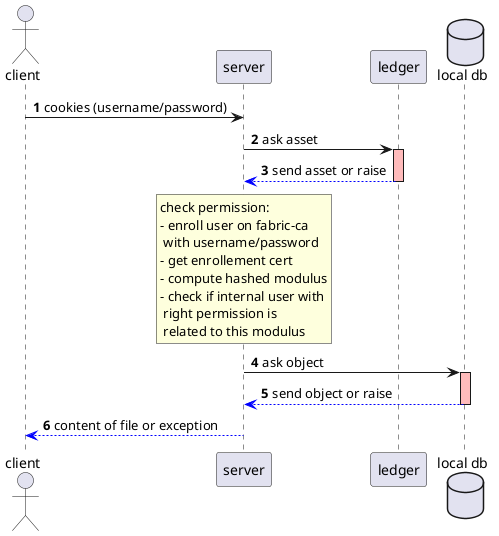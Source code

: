 @startuml

skinparam shadowing false

autonumber

actor client
participant server
participant ledger
database "local db" as db

client -> server: cookies (username/password)
server -> ledger: ask asset
activate ledger #FFBBBB
server <[#blue]-- ledger: send asset or raise
deactivate ledger
rnote over server: check permission:\n- enroll user on fabric-ca \n with username/password\n- get enrollement cert\n- compute hashed modulus\n- check if internal user with\n right permission is\n related to this modulus
server -> db: ask object
activate db #FFBBBB
server <[#blue]-- db: send object or raise
deactivate db
client <[#blue]-- server: content of file or exception

@enduml
